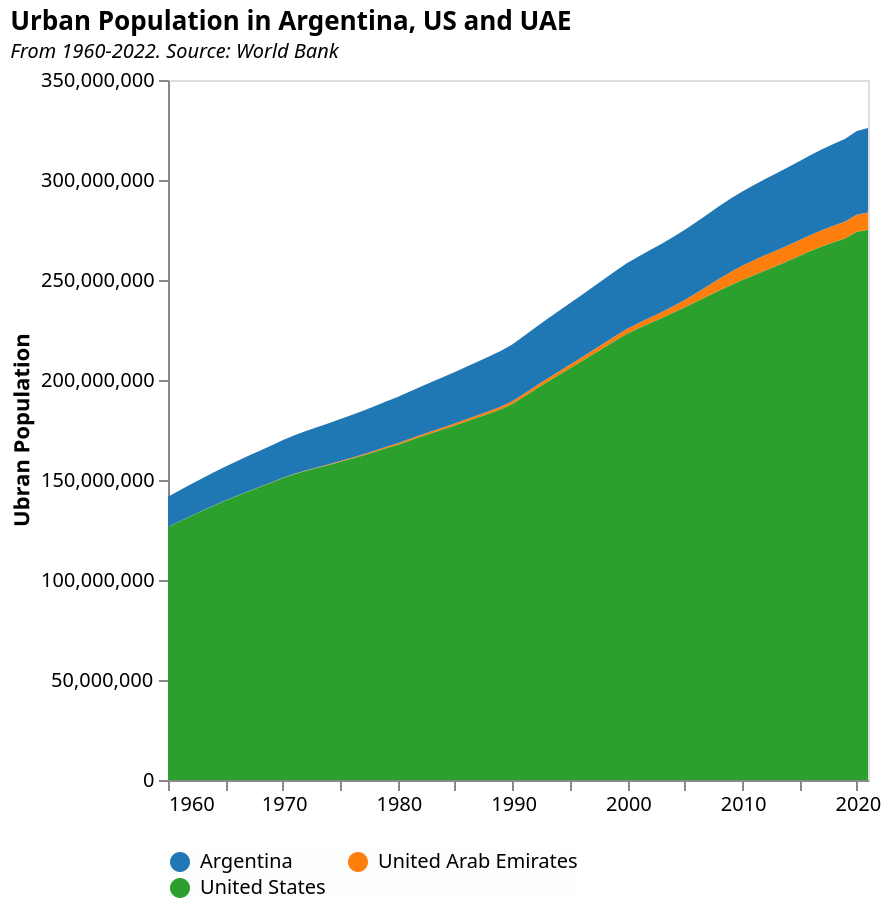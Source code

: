 {
  "$schema": "https://vega.github.io/schema/vega-lite/v5.json",
  "title": {
    "text": "Urban Population in Argentina, US and UAE",
    "subtitle": "From 1960-2022. Source: World Bank",
    "subtitleFontStyle": "italic",
    "subtitleFontSize": 10,
    "anchor": "start",
    "color": "black"
  },
  "description": "Coronavirus cases",
  "data": {
    "values": [
      {
        "Country Name": "United Arab Emirates",
        "Year": "1960",
        "Urban Population": 67926
      },
      {
        "Country Name": "United Arab Emirates",
        "Year": "1961",
        "Urban Population": 74979
      },
      {
        "Country Name": "United Arab Emirates",
        "Year": "1962",
        "Urban Population": 84362
      },
      {
        "Country Name": "United Arab Emirates",
        "Year": "1963",
        "Urban Population": 95215
      },
      {
        "Country Name": "United Arab Emirates",
        "Year": "1964",
        "Urban Population": 106186
      },
      {
        "Country Name": "United Arab Emirates",
        "Year": "1965",
        "Urban Population": 116472
      },
      {
        "Country Name": "United Arab Emirates",
        "Year": "1966",
        "Urban Population": 125596
      },
      {
        "Country Name": "United Arab Emirates",
        "Year": "1967",
        "Urban Population": 134578
      },
      {
        "Country Name": "United Arab Emirates",
        "Year": "1968",
        "Urban Population": 145731
      },
      {
        "Country Name": "United Arab Emirates",
        "Year": "1969",
        "Urban Population": 162076
      },
      {
        "Country Name": "United Arab Emirates",
        "Year": "1970",
        "Urban Population": 187141
      },
      {
        "Country Name": "United Arab Emirates",
        "Year": "1971",
        "Urban Population": 221415
      },
      {
        "Country Name": "United Arab Emirates",
        "Year": "1972",
        "Urban Population": 264112
      },
      {
        "Country Name": "United Arab Emirates",
        "Year": "1973",
        "Urban Population": 314911
      },
      {
        "Country Name": "United Arab Emirates",
        "Year": "1974",
        "Urban Population": 373031
      },
      {
        "Country Name": "United Arab Emirates",
        "Year": "1975",
        "Urban Population": 437539
      },
      {
        "Country Name": "United Arab Emirates",
        "Year": "1976",
        "Urban Population": 509722
      },
      {
        "Country Name": "United Arab Emirates",
        "Year": "1977",
        "Urban Population": 589057
      },
      {
        "Country Name": "United Arab Emirates",
        "Year": "1978",
        "Urban Population": 670980
      },
      {
        "Country Name": "United Arab Emirates",
        "Year": "1979",
        "Urban Population": 750154
      },
      {
        "Country Name": "United Arab Emirates",
        "Year": "1980",
        "Urban Population": 822844
      },
      {
        "Country Name": "United Arab Emirates",
        "Year": "1981",
        "Urban Population": 884771
      },
      {
        "Country Name": "United Arab Emirates",
        "Year": "1982",
        "Urban Population": 937281
      },
      {
        "Country Name": "United Arab Emirates",
        "Year": "1983",
        "Urban Population": 985800
      },
      {
        "Country Name": "United Arab Emirates",
        "Year": "1984",
        "Urban Population": 1035512
      },
      {
        "Country Name": "United Arab Emirates",
        "Year": "1985",
        "Urban Population": 1090254
      },
      {
        "Country Name": "United Arab Emirates",
        "Year": "1986",
        "Urban Population": 1151670
      },
      {
        "Country Name": "United Arab Emirates",
        "Year": "1987",
        "Urban Population": 1218877
      },
      {
        "Country Name": "United Arab Emirates",
        "Year": "1988",
        "Urban Population": 1290899
      },
      {
        "Country Name": "United Arab Emirates",
        "Year": "1989",
        "Urban Population": 1366666
      },
      {
        "Country Name": "United Arab Emirates",
        "Year": "1990",
        "Urban Population": 1445398
      },
      {
        "Country Name": "United Arab Emirates",
        "Year": "1991",
        "Urban Population": 1528535
      },
      {
        "Country Name": "United Arab Emirates",
        "Year": "1992",
        "Urban Population": 1616858
      },
      {
        "Country Name": "United Arab Emirates",
        "Year": "1993",
        "Urban Population": 1708388
      },
      {
        "Country Name": "United Arab Emirates",
        "Year": "1994",
        "Urban Population": 1800329
      },
      {
        "Country Name": "United Arab Emirates",
        "Year": "1995",
        "Urban Population": 1891481
      },
      {
        "Country Name": "United Arab Emirates",
        "Year": "1996",
        "Urban Population": 1993032
      },
      {
        "Country Name": "United Arab Emirates",
        "Year": "1997",
        "Urban Population": 2108719
      },
      {
        "Country Name": "United Arab Emirates",
        "Year": "1998",
        "Urban Population": 2233073
      },
      {
        "Country Name": "United Arab Emirates",
        "Year": "1999",
        "Urban Population": 2367188
      },
      {
        "Country Name": "United Arab Emirates",
        "Year": "2000",
        "Urban Population": 2514650
      },
      {
        "Country Name": "United Arab Emirates",
        "Year": "2001",
        "Urban Population": 2663810
      },
      {
        "Country Name": "United Arab Emirates",
        "Year": "2002",
        "Urban Population": 2820134
      },
      {
        "Country Name": "United Arab Emirates",
        "Year": "2003",
        "Urban Population": 3024184
      },
      {
        "Country Name": "United Arab Emirates",
        "Year": "2004",
        "Urban Population": 3330985
      },
      {
        "Country Name": "United Arab Emirates",
        "Year": "2005",
        "Urban Population": 3774363
      },
      {
        "Country Name": "United Arab Emirates",
        "Year": "2006",
        "Urban Population": 4380486
      },
      {
        "Country Name": "United Arab Emirates",
        "Year": "2007",
        "Urban Population": 5121561
      },
      {
        "Country Name": "United Arab Emirates",
        "Year": "2008",
        "Urban Population": 5911710
      },
      {
        "Country Name": "United Arab Emirates",
        "Year": "2009",
        "Urban Population": 6630162
      },
      {
        "Country Name": "United Arab Emirates",
        "Year": "2010",
        "Urban Population": 7189437
      },
      {
        "Country Name": "United Arab Emirates",
        "Year": "2011",
        "Urban Population": 7553138
      },
      {
        "Country Name": "United Arab Emirates",
        "Year": "2012",
        "Urban Population": 7747413
      },
      {
        "Country Name": "United Arab Emirates",
        "Year": "2013",
        "Urban Population": 7824292
      },
      {
        "Country Name": "United Arab Emirates",
        "Year": "2014",
        "Urban Population": 7866608
      },
      {
        "Country Name": "United Arab Emirates",
        "Year": "2015",
        "Urban Population": 7935894
      },
      {
        "Country Name": "United Arab Emirates",
        "Year": "2016",
        "Urban Population": 8047162
      },
      {
        "Country Name": "United Arab Emirates",
        "Year": "2017",
        "Urban Population": 8182525
      },
      {
        "Country Name": "United Arab Emirates",
        "Year": "2018",
        "Urban Population": 8332904
      },
      {
        "Country Name": "United Arab Emirates",
        "Year": "2019",
        "Urban Population": 8479742
      },
      {
        "Country Name": "United Arab Emirates",
        "Year": "2020",
        "Urban Population": 8609395
      },
      {
        "Country Name": "United Arab Emirates",
        "Year": "2021",
        "Urban Population": 8722116
      },
      {
        "Country Name": "United States",
        "Year": "1960",
        "Urban Population": 126462473
      },
      {
        "Country Name": "United States",
        "Year": "1961",
        "Urban Population": 129276215
      },
      {
        "Country Name": "United States",
        "Year": "1962",
        "Urban Population": 131988693
      },
      {
        "Country Name": "United States",
        "Year": "1963",
        "Urban Population": 134615404
      },
      {
        "Country Name": "United States",
        "Year": "1964",
        "Urban Population": 137215986
      },
      {
        "Country Name": "United States",
        "Year": "1965",
        "Urban Population": 139663053
      },
      {
        "Country Name": "United States",
        "Year": "1966",
        "Urban Population": 142008703
      },
      {
        "Country Name": "United States",
        "Year": "1967",
        "Urban Population": 144288757
      },
      {
        "Country Name": "United States",
        "Year": "1968",
        "Urban Population": 146463196
      },
      {
        "Country Name": "United States",
        "Year": "1969",
        "Urban Population": 148629124
      },
      {
        "Country Name": "United States",
        "Year": "1970",
        "Urban Population": 150922373
      },
      {
        "Country Name": "United States",
        "Year": "1971",
        "Urban Population": 152865492
      },
      {
        "Country Name": "United States",
        "Year": "1972",
        "Urban Population": 154531732
      },
      {
        "Country Name": "United States",
        "Year": "1973",
        "Urban Population": 156034954
      },
      {
        "Country Name": "United States",
        "Year": "1974",
        "Urban Population": 157488501
      },
      {
        "Country Name": "United States",
        "Year": "1975",
        "Urban Population": 159070594
      },
      {
        "Country Name": "United States",
        "Year": "1976",
        "Urban Population": 160611122
      },
      {
        "Country Name": "United States",
        "Year": "1977",
        "Urban Population": 162256678
      },
      {
        "Country Name": "United States",
        "Year": "1978",
        "Urban Population": 164005080
      },
      {
        "Country Name": "United States",
        "Year": "1979",
        "Urban Population": 165847531
      },
      {
        "Country Name": "United States",
        "Year": "1980",
        "Urban Population": 167551171
      },
      {
        "Country Name": "United States",
        "Year": "1981",
        "Urban Population": 169552427
      },
      {
        "Country Name": "United States",
        "Year": "1982",
        "Urban Population": 171528659
      },
      {
        "Country Name": "United States",
        "Year": "1983",
        "Urban Population": 173459636
      },
      {
        "Country Name": "United States",
        "Year": "1984",
        "Urban Population": 175321738
      },
      {
        "Country Name": "United States",
        "Year": "1985",
        "Urban Population": 177239105
      },
      {
        "Country Name": "United States",
        "Year": "1986",
        "Urban Population": 179244877
      },
      {
        "Country Name": "United States",
        "Year": "1987",
        "Urban Population": 181215212
      },
      {
        "Country Name": "United States",
        "Year": "1988",
        "Urban Population": 183232441
      },
      {
        "Country Name": "United States",
        "Year": "1989",
        "Urban Population": 185333919
      },
      {
        "Country Name": "United States",
        "Year": "1990",
        "Urban Population": 187966119
      },
      {
        "Country Name": "United States",
        "Year": "1991",
        "Urban Population": 191509147
      },
      {
        "Country Name": "United States",
        "Year": "1992",
        "Urban Population": 195199459
      },
      {
        "Country Name": "United States",
        "Year": "1993",
        "Urban Population": 198806845
      },
      {
        "Country Name": "United States",
        "Year": "1994",
        "Urban Population": 202278113
      },
      {
        "Country Name": "United States",
        "Year": "1995",
        "Urban Population": 205718394
      },
      {
        "Country Name": "United States",
        "Year": "1996",
        "Urban Population": 209146726
      },
      {
        "Country Name": "United States",
        "Year": "1997",
        "Urban Population": 212694273
      },
      {
        "Country Name": "United States",
        "Year": "1998",
        "Urban Population": 216206090
      },
      {
        "Country Name": "United States",
        "Year": "1999",
        "Urban Population": 219721677
      },
      {
        "Country Name": "United States",
        "Year": "2000",
        "Urban Population": 223069137
      },
      {
        "Country Name": "United States",
        "Year": "2001",
        "Urban Population": 225792302
      },
      {
        "Country Name": "United States",
        "Year": "2002",
        "Urban Population": 228400290
      },
      {
        "Country Name": "United States",
        "Year": "2003",
        "Urban Population": 230876596
      },
      {
        "Country Name": "United States",
        "Year": "2004",
        "Urban Population": 233532722
      },
      {
        "Country Name": "United States",
        "Year": "2005",
        "Urban Population": 236200507
      },
      {
        "Country Name": "United States",
        "Year": "2006",
        "Urban Population": 238999326
      },
      {
        "Country Name": "United States",
        "Year": "2007",
        "Urban Population": 241795278
      },
      {
        "Country Name": "United States",
        "Year": "2008",
        "Urban Population": 244607104
      },
      {
        "Country Name": "United States",
        "Year": "2009",
        "Urban Population": 247276259
      },
      {
        "Country Name": "United States",
        "Year": "2010",
        "Urban Population": 249849720
      },
      {
        "Country Name": "United States",
        "Year": "2011",
        "Urban Population": 252208133
      },
      {
        "Country Name": "United States",
        "Year": "2012",
        "Urban Population": 254614421
      },
      {
        "Country Name": "United States",
        "Year": "2013",
        "Urban Population": 256953576
      },
      {
        "Country Name": "United States",
        "Year": "2014",
        "Urban Population": 259430732
      },
      {
        "Country Name": "United States",
        "Year": "2015",
        "Urban Population": 261950744
      },
      {
        "Country Name": "United States",
        "Year": "2016",
        "Urban Population": 264473000
      },
      {
        "Country Name": "United States",
        "Year": "2017",
        "Urban Population": 266788716
      },
      {
        "Country Name": "United States",
        "Year": "2018",
        "Urban Population": 268844029
      },
      {
        "Country Name": "United States",
        "Year": "2019",
        "Urban Population": 270737596
      },
      {
        "Country Name": "United States",
        "Year": "2020",
        "Urban Population": 274032053
      },
      {
        "Country Name": "United States",
        "Year": "2021",
        "Urban Population": 275050303
      },
      {
        "Country Name": "Argentina",
        "Year": "1960",
        "Urban Population": 15076844
      },
      {
        "Country Name": "Argentina",
        "Year": "1961",
        "Urban Population": 15449953
      },
      {
        "Country Name": "Argentina",
        "Year": "1962",
        "Urban Population": 15815495
      },
      {
        "Country Name": "Argentina",
        "Year": "1963",
        "Urban Population": 16183088
      },
      {
        "Country Name": "Argentina",
        "Year": "1964",
        "Urban Population": 16552518
      },
      {
        "Country Name": "Argentina",
        "Year": "1965",
        "Urban Population": 16923099
      },
      {
        "Country Name": "Argentina",
        "Year": "1966",
        "Urban Population": 17295211
      },
      {
        "Country Name": "Argentina",
        "Year": "1967",
        "Urban Population": 17669090
      },
      {
        "Country Name": "Argentina",
        "Year": "1968",
        "Urban Population": 18048312
      },
      {
        "Country Name": "Argentina",
        "Year": "1969",
        "Urban Population": 18436398
      },
      {
        "Country Name": "Argentina",
        "Year": "1970",
        "Urban Population": 18836989
      },
      {
        "Country Name": "Argentina",
        "Year": "1971",
        "Urban Population": 19242929
      },
      {
        "Country Name": "Argentina",
        "Year": "1972",
        "Urban Population": 19659179
      },
      {
        "Country Name": "Argentina",
        "Year": "1973",
        "Urban Population": 20084769
      },
      {
        "Country Name": "Argentina",
        "Year": "1974",
        "Urban Population": 20514215
      },
      {
        "Country Name": "Argentina",
        "Year": "1975",
        "Urban Population": 20943259
      },
      {
        "Country Name": "Argentina",
        "Year": "1976",
        "Urban Population": 21370520
      },
      {
        "Country Name": "Argentina",
        "Year": "1977",
        "Urban Population": 21797025
      },
      {
        "Country Name": "Argentina",
        "Year": "1978",
        "Urban Population": 22227668
      },
      {
        "Country Name": "Argentina",
        "Year": "1979",
        "Urban Population": 22668008
      },
      {
        "Country Name": "Argentina",
        "Year": "1980",
        "Urban Population": 23122598
      },
      {
        "Country Name": "Argentina",
        "Year": "1981",
        "Urban Population": 23609666
      },
      {
        "Country Name": "Argentina",
        "Year": "1982",
        "Urban Population": 24118027
      },
      {
        "Country Name": "Argentina",
        "Year": "1983",
        "Urban Population": 24636890
      },
      {
        "Country Name": "Argentina",
        "Year": "1984",
        "Urban Population": 25163829
      },
      {
        "Country Name": "Argentina",
        "Year": "1985",
        "Urban Population": 25695324
      },
      {
        "Country Name": "Argentina",
        "Year": "1986",
        "Urban Population": 26230730
      },
      {
        "Country Name": "Argentina",
        "Year": "1987",
        "Urban Population": 26769634
      },
      {
        "Country Name": "Argentina",
        "Year": "1988",
        "Urban Population": 27309076
      },
      {
        "Country Name": "Argentina",
        "Year": "1989",
        "Urban Population": 27844466
      },
      {
        "Country Name": "Argentina",
        "Year": "1990",
        "Urban Population": 28373005
      },
      {
        "Country Name": "Argentina",
        "Year": "1991",
        "Urban Population": 28887231
      },
      {
        "Country Name": "Argentina",
        "Year": "1992",
        "Urban Population": 29352237
      },
      {
        "Country Name": "Argentina",
        "Year": "1993",
        "Urban Population": 29809445
      },
      {
        "Country Name": "Argentina",
        "Year": "1994",
        "Urban Population": 30260588
      },
      {
        "Country Name": "Argentina",
        "Year": "1995",
        "Urban Population": 30705906
      },
      {
        "Country Name": "Argentina",
        "Year": "1996",
        "Urban Population": 31145813
      },
      {
        "Country Name": "Argentina",
        "Year": "1997",
        "Urban Population": 31579653
      },
      {
        "Country Name": "Argentina",
        "Year": "1998",
        "Urban Population": 32009558
      },
      {
        "Country Name": "Argentina",
        "Year": "1999",
        "Urban Population": 32438320
      },
      {
        "Country Name": "Argentina",
        "Year": "2000",
        "Urban Population": 32867365
      },
      {
        "Country Name": "Argentina",
        "Year": "2001",
        "Urban Population": 33297960
      },
      {
        "Country Name": "Argentina",
        "Year": "2002",
        "Urban Population": 33728928
      },
      {
        "Country Name": "Argentina",
        "Year": "2003",
        "Urban Population": 34159484
      },
      {
        "Country Name": "Argentina",
        "Year": "2004",
        "Urban Population": 34588884
      },
      {
        "Country Name": "Argentina",
        "Year": "2005",
        "Urban Population": 35015688
      },
      {
        "Country Name": "Argentina",
        "Year": "2006",
        "Urban Population": 35439468
      },
      {
        "Country Name": "Argentina",
        "Year": "2007",
        "Urban Population": 35861117
      },
      {
        "Country Name": "Argentina",
        "Year": "2008",
        "Urban Population": 36284568
      },
      {
        "Country Name": "Argentina",
        "Year": "2009",
        "Urban Population": 36714243
      },
      {
        "Country Name": "Argentina",
        "Year": "2010",
        "Urban Population": 37055902
      },
      {
        "Country Name": "Argentina",
        "Year": "2011",
        "Urban Population": 37543830
      },
      {
        "Country Name": "Argentina",
        "Year": "2012",
        "Urban Population": 38027774
      },
      {
        "Country Name": "Argentina",
        "Year": "2013",
        "Urban Population": 38509756
      },
      {
        "Country Name": "Argentina",
        "Year": "2014",
        "Urban Population": 38990109
      },
      {
        "Country Name": "Argentina",
        "Year": "2015",
        "Urban Population": 39467043
      },
      {
        "Country Name": "Argentina",
        "Year": "2016",
        "Urban Population": 39940546
      },
      {
        "Country Name": "Argentina",
        "Year": "2017",
        "Urban Population": 40410674
      },
      {
        "Country Name": "Argentina",
        "Year": "2018",
        "Urban Population": 40877099
      },
      {
        "Country Name": "Argentina",
        "Year": "2019",
        "Urban Population": 41339571
      },
      {
        "Country Name": "Argentina",
        "Year": "2020",
        "Urban Population": 41796990
      },
      {
        "Country Name": "Argentina",
        "Year": "2021",
        "Urban Population": 42248949
      }
    ]
  },
  "height": 350,
  "width": 350,
  "mark": {
    "type": "area",
    "point": false
  },
  "selection": {
    "region": {
      "type": "multi",
      "fields": [
        "Country Name"
      ],
      "bind": "legend"
    }
  },
  "encoding": {
    "x": {
      "field": "Year",
      "type": "temporal",
      "title": null,
      "axis": {
        "grid": false
      }
    },
    "y": {
      "field": "Urban Population",
      "type": "quantitative",
      "title": "Ubran Population",
      "axis": {
        "grid": false
      }
    },
    "color": {
      "field": "Country Name",
      "type": "ordinal",
      "scale": {
        "scheme": "category10"
      },
      "title": null,
      "legend": {
        "orient": "bottom",
        "columns": 2,
        "fillColor": "#FcFdFd"
      }
    },
    "opacity": {
      "condition": {
        "selection": "region",
        "value": 1
      },
      "value": 0.1
    }
  },
  "config": {}
}